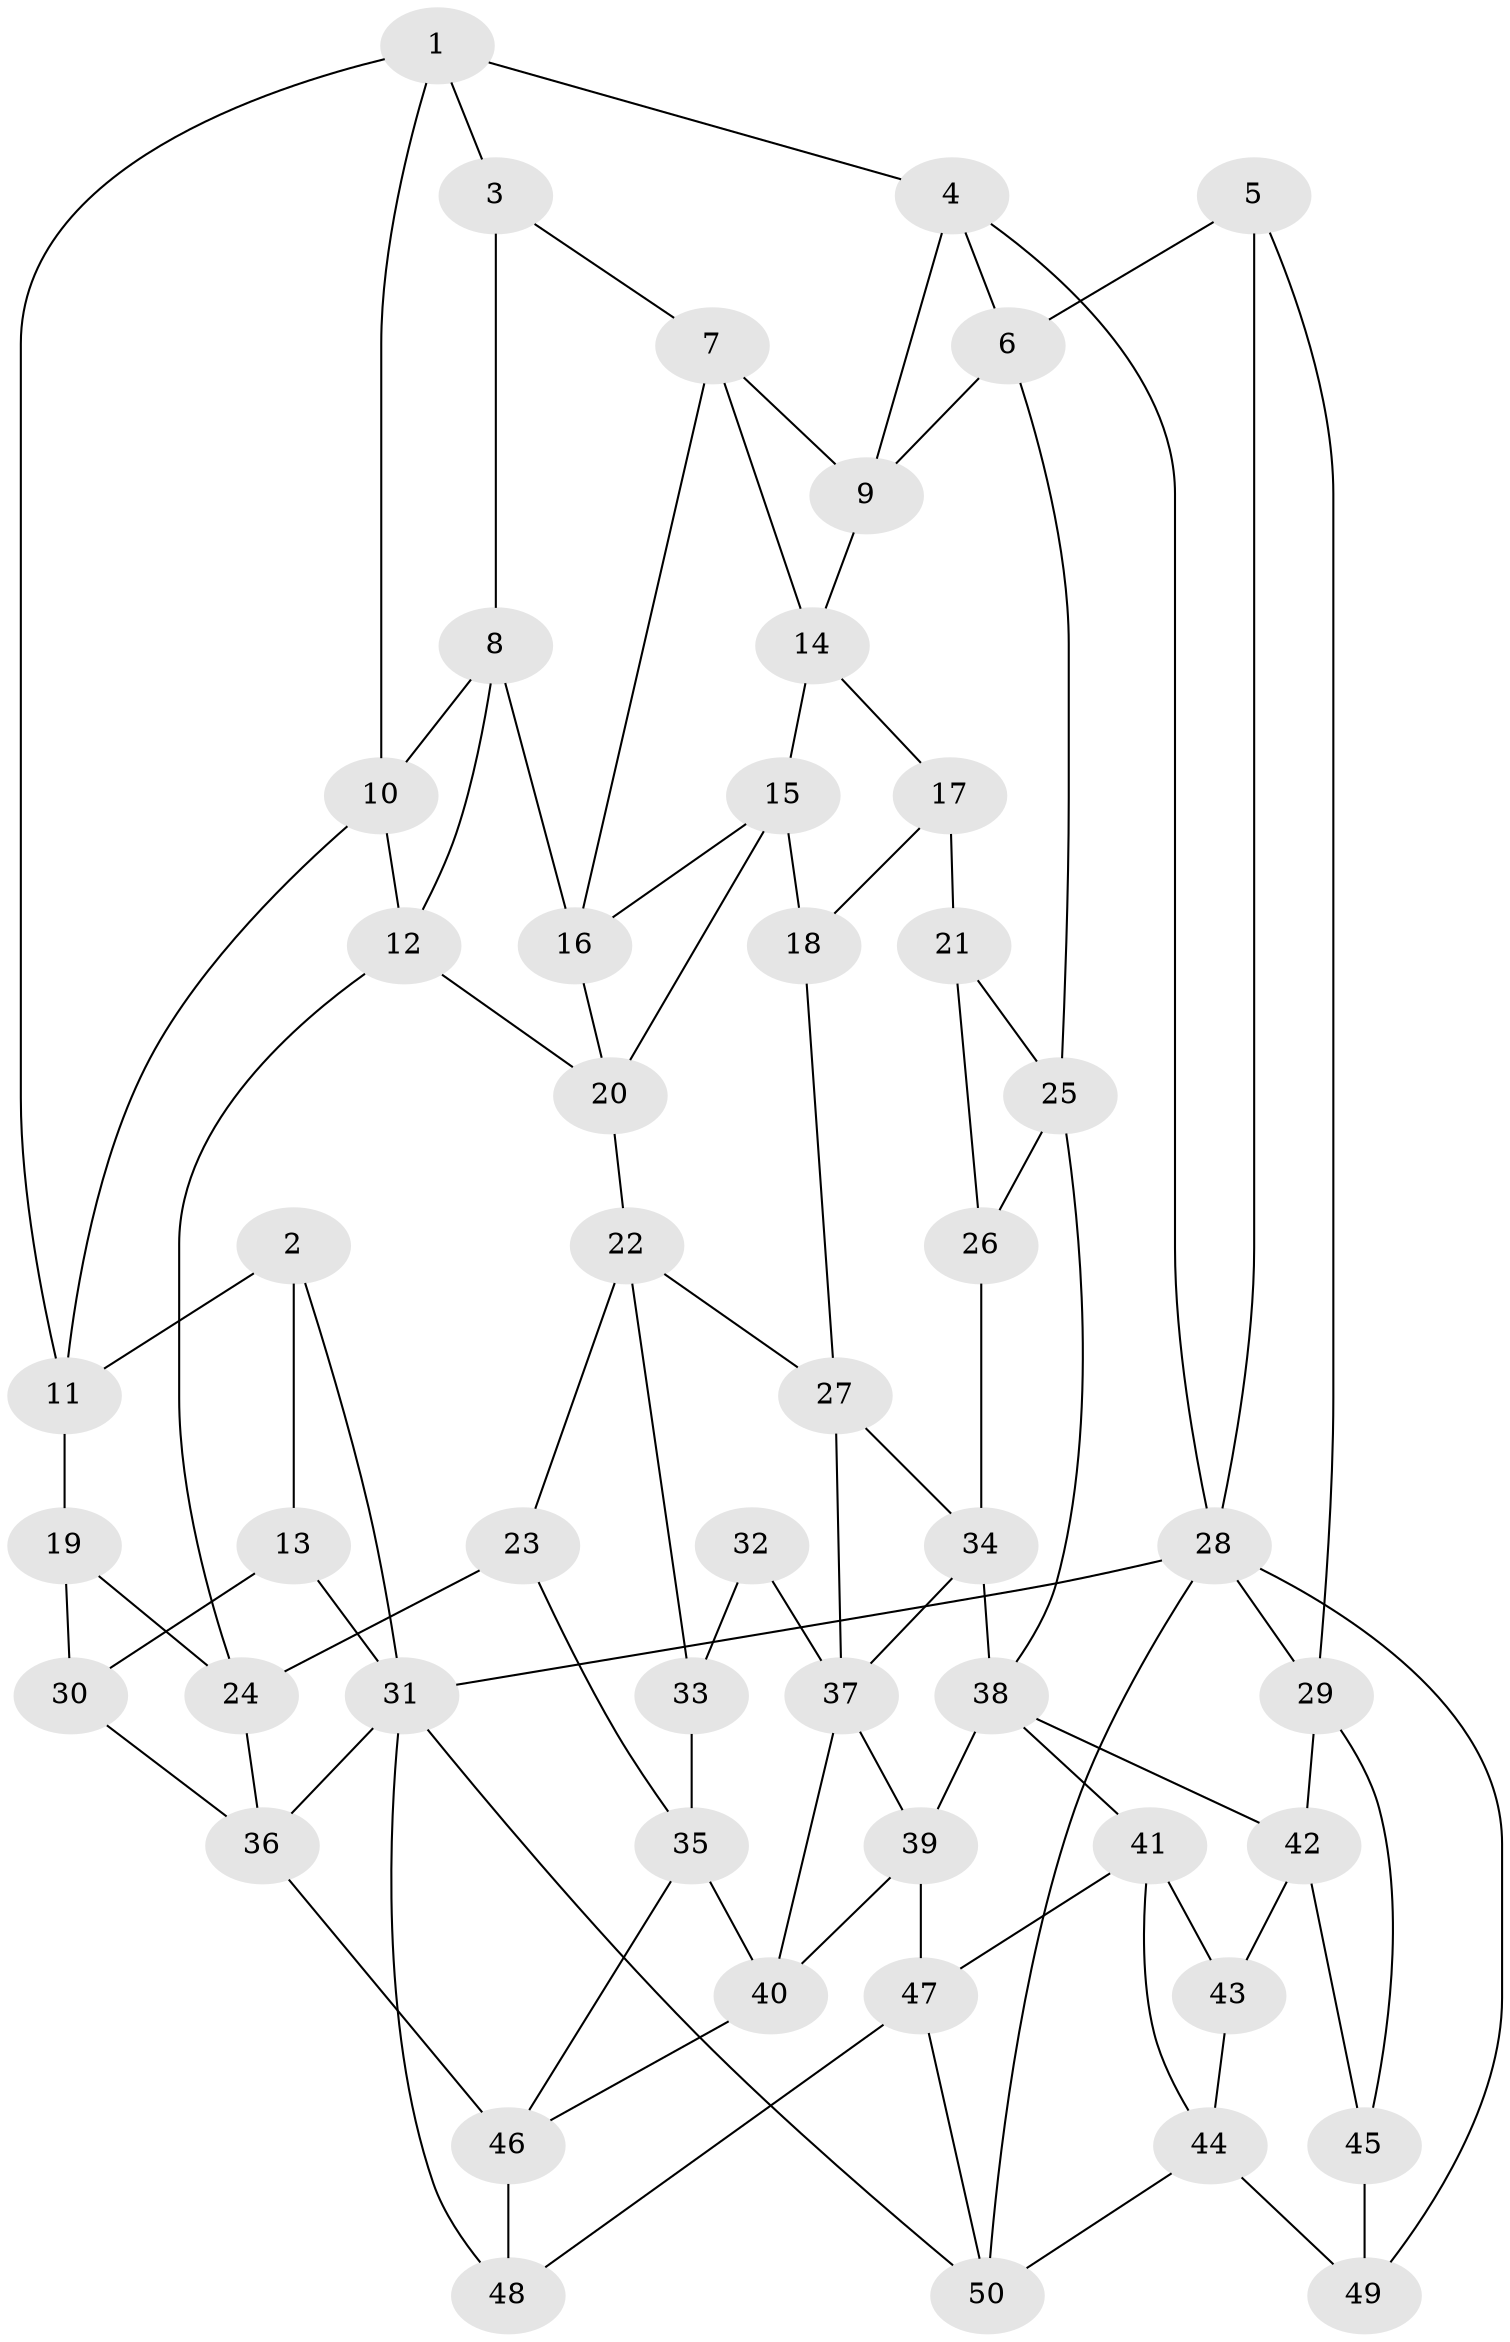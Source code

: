 // original degree distribution, {3: 0.020202020202020204, 4: 0.23232323232323232, 5: 0.5454545454545454, 6: 0.20202020202020202}
// Generated by graph-tools (version 1.1) at 2025/27/03/09/25 03:27:16]
// undirected, 50 vertices, 94 edges
graph export_dot {
graph [start="1"]
  node [color=gray90,style=filled];
  1;
  2;
  3;
  4;
  5;
  6;
  7;
  8;
  9;
  10;
  11;
  12;
  13;
  14;
  15;
  16;
  17;
  18;
  19;
  20;
  21;
  22;
  23;
  24;
  25;
  26;
  27;
  28;
  29;
  30;
  31;
  32;
  33;
  34;
  35;
  36;
  37;
  38;
  39;
  40;
  41;
  42;
  43;
  44;
  45;
  46;
  47;
  48;
  49;
  50;
  1 -- 3 [weight=1.0];
  1 -- 4 [weight=1.0];
  1 -- 10 [weight=1.0];
  1 -- 11 [weight=1.0];
  2 -- 11 [weight=1.0];
  2 -- 13 [weight=1.0];
  2 -- 31 [weight=1.0];
  3 -- 7 [weight=1.0];
  3 -- 8 [weight=1.0];
  4 -- 6 [weight=1.0];
  4 -- 9 [weight=1.0];
  4 -- 28 [weight=1.0];
  5 -- 6 [weight=1.0];
  5 -- 28 [weight=1.0];
  5 -- 29 [weight=1.0];
  6 -- 9 [weight=1.0];
  6 -- 25 [weight=1.0];
  7 -- 9 [weight=1.0];
  7 -- 14 [weight=1.0];
  7 -- 16 [weight=1.0];
  8 -- 10 [weight=1.0];
  8 -- 12 [weight=1.0];
  8 -- 16 [weight=1.0];
  9 -- 14 [weight=1.0];
  10 -- 11 [weight=1.0];
  10 -- 12 [weight=1.0];
  11 -- 19 [weight=1.0];
  12 -- 20 [weight=1.0];
  12 -- 24 [weight=1.0];
  13 -- 30 [weight=1.0];
  13 -- 31 [weight=1.0];
  14 -- 15 [weight=1.0];
  14 -- 17 [weight=1.0];
  15 -- 16 [weight=1.0];
  15 -- 18 [weight=1.0];
  15 -- 20 [weight=1.0];
  16 -- 20 [weight=1.0];
  17 -- 18 [weight=1.0];
  17 -- 21 [weight=2.0];
  18 -- 27 [weight=1.0];
  19 -- 24 [weight=1.0];
  19 -- 30 [weight=2.0];
  20 -- 22 [weight=1.0];
  21 -- 25 [weight=1.0];
  21 -- 26 [weight=1.0];
  22 -- 23 [weight=1.0];
  22 -- 27 [weight=1.0];
  22 -- 33 [weight=1.0];
  23 -- 24 [weight=1.0];
  23 -- 35 [weight=1.0];
  24 -- 36 [weight=1.0];
  25 -- 26 [weight=1.0];
  25 -- 38 [weight=1.0];
  26 -- 34 [weight=1.0];
  27 -- 34 [weight=1.0];
  27 -- 37 [weight=1.0];
  28 -- 29 [weight=1.0];
  28 -- 31 [weight=1.0];
  28 -- 49 [weight=1.0];
  28 -- 50 [weight=1.0];
  29 -- 42 [weight=1.0];
  29 -- 45 [weight=1.0];
  30 -- 36 [weight=1.0];
  31 -- 36 [weight=1.0];
  31 -- 48 [weight=1.0];
  31 -- 50 [weight=1.0];
  32 -- 33 [weight=2.0];
  32 -- 37 [weight=1.0];
  33 -- 35 [weight=1.0];
  34 -- 37 [weight=1.0];
  34 -- 38 [weight=1.0];
  35 -- 40 [weight=1.0];
  35 -- 46 [weight=1.0];
  36 -- 46 [weight=1.0];
  37 -- 39 [weight=2.0];
  37 -- 40 [weight=1.0];
  38 -- 39 [weight=2.0];
  38 -- 41 [weight=1.0];
  38 -- 42 [weight=1.0];
  39 -- 40 [weight=1.0];
  39 -- 47 [weight=1.0];
  40 -- 46 [weight=1.0];
  41 -- 43 [weight=1.0];
  41 -- 44 [weight=1.0];
  41 -- 47 [weight=1.0];
  42 -- 43 [weight=1.0];
  42 -- 45 [weight=1.0];
  43 -- 44 [weight=1.0];
  44 -- 49 [weight=1.0];
  44 -- 50 [weight=1.0];
  45 -- 49 [weight=2.0];
  46 -- 48 [weight=1.0];
  47 -- 48 [weight=1.0];
  47 -- 50 [weight=1.0];
}
